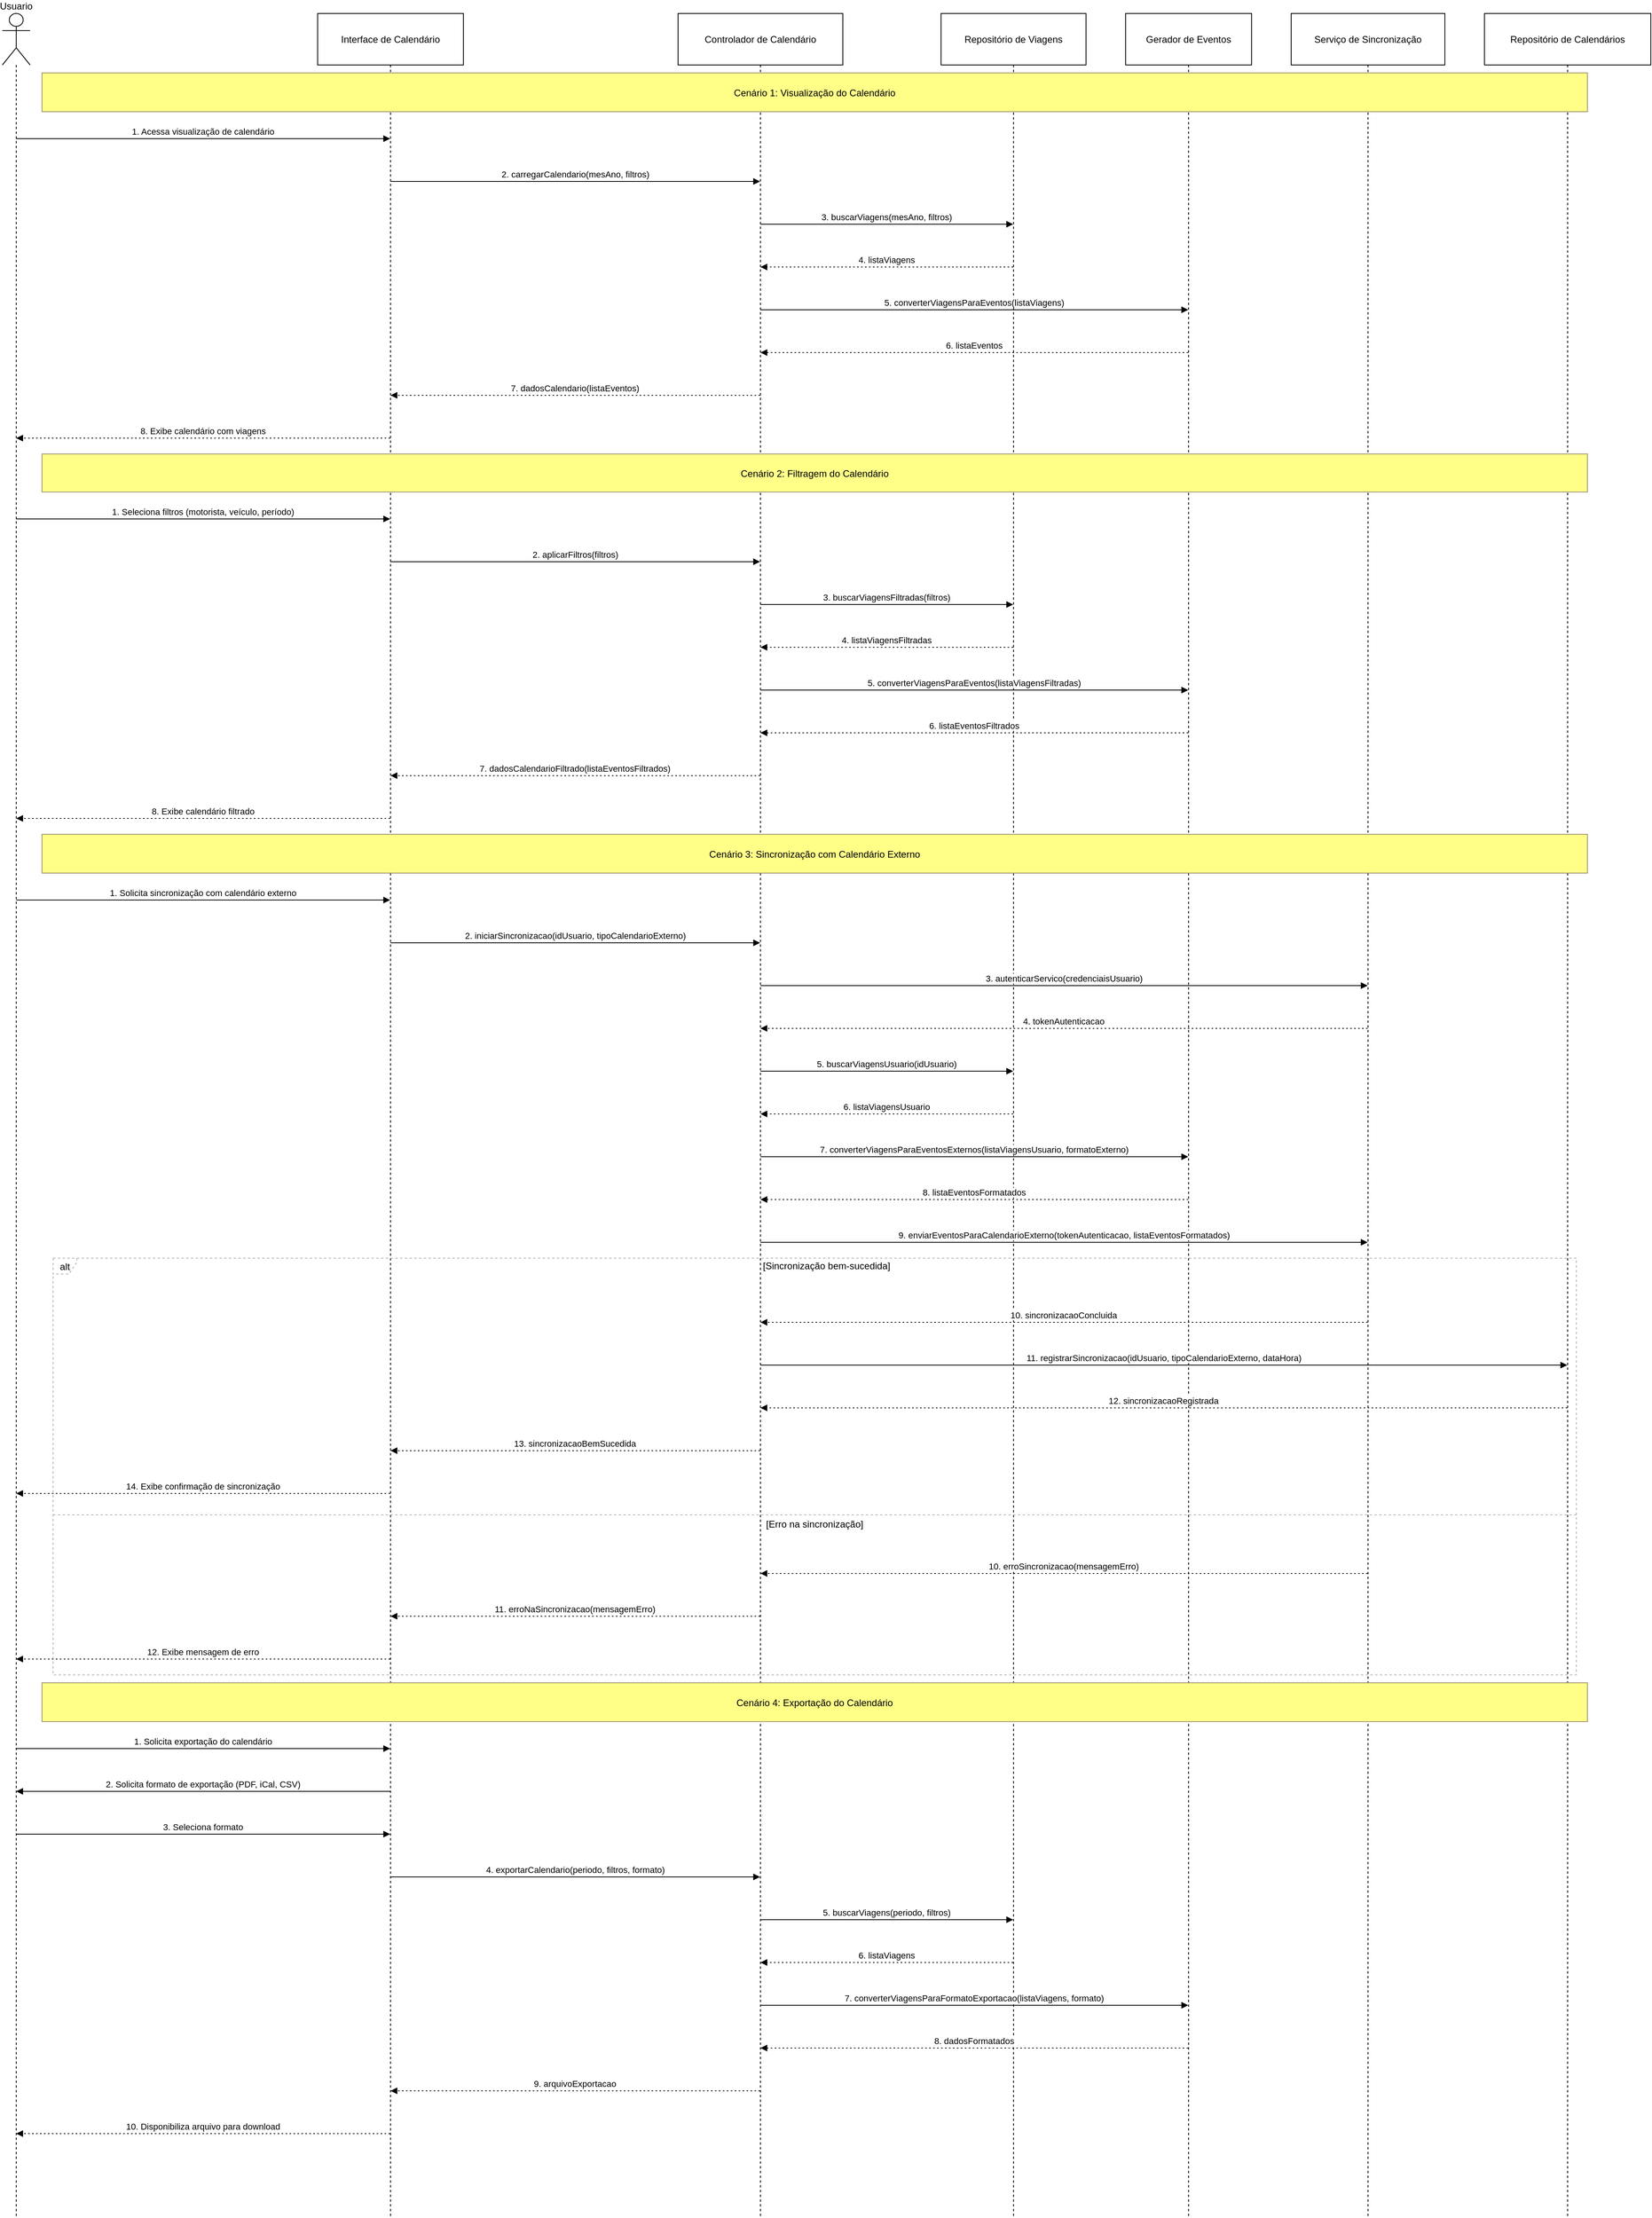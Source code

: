 <mxfile version="27.0.6">
  <diagram name="Página-1" id="O2qc2SWCC-NJ8-2ptpvJ">
    <mxGraphModel grid="1" page="1" gridSize="10" guides="1" tooltips="1" connect="1" arrows="1" fold="1" pageScale="1" pageWidth="827" pageHeight="1169" math="0" shadow="0">
      <root>
        <mxCell id="0" />
        <mxCell id="1" parent="0" />
        <mxCell id="tz_qRip3l-WuFztVWXmD-1" value="Usuario" style="shape=umlLifeline;perimeter=lifelinePerimeter;whiteSpace=wrap;container=1;dropTarget=0;collapsible=0;recursiveResize=0;outlineConnect=0;portConstraint=eastwest;newEdgeStyle={&quot;edgeStyle&quot;:&quot;elbowEdgeStyle&quot;,&quot;elbow&quot;:&quot;vertical&quot;,&quot;curved&quot;:0,&quot;rounded&quot;:0};participant=umlActor;verticalAlign=bottom;labelPosition=center;verticalLabelPosition=top;align=center;size=65;" vertex="1" parent="1">
          <mxGeometry x="20" y="20" width="35" height="2781" as="geometry" />
        </mxCell>
        <mxCell id="tz_qRip3l-WuFztVWXmD-2" value="Interface de Calendário" style="shape=umlLifeline;perimeter=lifelinePerimeter;whiteSpace=wrap;container=1;dropTarget=0;collapsible=0;recursiveResize=0;outlineConnect=0;portConstraint=eastwest;newEdgeStyle={&quot;edgeStyle&quot;:&quot;elbowEdgeStyle&quot;,&quot;elbow&quot;:&quot;vertical&quot;,&quot;curved&quot;:0,&quot;rounded&quot;:0};size=65;" vertex="1" parent="1">
          <mxGeometry x="418" y="20" width="184" height="2781" as="geometry" />
        </mxCell>
        <mxCell id="tz_qRip3l-WuFztVWXmD-3" value="Controlador de Calendário" style="shape=umlLifeline;perimeter=lifelinePerimeter;whiteSpace=wrap;container=1;dropTarget=0;collapsible=0;recursiveResize=0;outlineConnect=0;portConstraint=eastwest;newEdgeStyle={&quot;edgeStyle&quot;:&quot;elbowEdgeStyle&quot;,&quot;elbow&quot;:&quot;vertical&quot;,&quot;curved&quot;:0,&quot;rounded&quot;:0};size=65;" vertex="1" parent="1">
          <mxGeometry x="873" y="20" width="208" height="2781" as="geometry" />
        </mxCell>
        <mxCell id="tz_qRip3l-WuFztVWXmD-4" value="Repositório de Viagens" style="shape=umlLifeline;perimeter=lifelinePerimeter;whiteSpace=wrap;container=1;dropTarget=0;collapsible=0;recursiveResize=0;outlineConnect=0;portConstraint=eastwest;newEdgeStyle={&quot;edgeStyle&quot;:&quot;elbowEdgeStyle&quot;,&quot;elbow&quot;:&quot;vertical&quot;,&quot;curved&quot;:0,&quot;rounded&quot;:0};size=65;" vertex="1" parent="1">
          <mxGeometry x="1205" y="20" width="183" height="2781" as="geometry" />
        </mxCell>
        <mxCell id="tz_qRip3l-WuFztVWXmD-5" value="Gerador de Eventos" style="shape=umlLifeline;perimeter=lifelinePerimeter;whiteSpace=wrap;container=1;dropTarget=0;collapsible=0;recursiveResize=0;outlineConnect=0;portConstraint=eastwest;newEdgeStyle={&quot;edgeStyle&quot;:&quot;elbowEdgeStyle&quot;,&quot;elbow&quot;:&quot;vertical&quot;,&quot;curved&quot;:0,&quot;rounded&quot;:0};size=65;" vertex="1" parent="1">
          <mxGeometry x="1438" y="20" width="159" height="2781" as="geometry" />
        </mxCell>
        <mxCell id="tz_qRip3l-WuFztVWXmD-6" value="Serviço de Sincronização" style="shape=umlLifeline;perimeter=lifelinePerimeter;whiteSpace=wrap;container=1;dropTarget=0;collapsible=0;recursiveResize=0;outlineConnect=0;portConstraint=eastwest;newEdgeStyle={&quot;edgeStyle&quot;:&quot;elbowEdgeStyle&quot;,&quot;elbow&quot;:&quot;vertical&quot;,&quot;curved&quot;:0,&quot;rounded&quot;:0};size=65;" vertex="1" parent="1">
          <mxGeometry x="1647" y="20" width="194" height="2781" as="geometry" />
        </mxCell>
        <mxCell id="tz_qRip3l-WuFztVWXmD-7" value="Repositório de Calendários" style="shape=umlLifeline;perimeter=lifelinePerimeter;whiteSpace=wrap;container=1;dropTarget=0;collapsible=0;recursiveResize=0;outlineConnect=0;portConstraint=eastwest;newEdgeStyle={&quot;edgeStyle&quot;:&quot;elbowEdgeStyle&quot;,&quot;elbow&quot;:&quot;vertical&quot;,&quot;curved&quot;:0,&quot;rounded&quot;:0};size=65;" vertex="1" parent="1">
          <mxGeometry x="1891" y="20" width="210" height="2781" as="geometry" />
        </mxCell>
        <mxCell id="tz_qRip3l-WuFztVWXmD-8" value="alt" style="shape=umlFrame;dashed=1;pointerEvents=0;dropTarget=0;strokeColor=#B3B3B3;height=20;width=30" vertex="1" parent="1">
          <mxGeometry x="84" y="1591" width="1923" height="526" as="geometry" />
        </mxCell>
        <mxCell id="tz_qRip3l-WuFztVWXmD-9" value="[Sincronização bem-sucedida]" style="text;strokeColor=none;fillColor=none;align=center;verticalAlign=middle;whiteSpace=wrap;" vertex="1" parent="tz_qRip3l-WuFztVWXmD-8">
          <mxGeometry x="30" width="1893" height="20" as="geometry" />
        </mxCell>
        <mxCell id="tz_qRip3l-WuFztVWXmD-10" value="[Erro na sincronização]" style="shape=line;dashed=1;whiteSpace=wrap;verticalAlign=top;labelPosition=center;verticalLabelPosition=middle;align=center;strokeColor=#B3B3B3;" vertex="1" parent="tz_qRip3l-WuFztVWXmD-8">
          <mxGeometry y="322" width="1923" height="4" as="geometry" />
        </mxCell>
        <mxCell id="tz_qRip3l-WuFztVWXmD-11" value="1. Acessa visualização de calendário" style="verticalAlign=bottom;edgeStyle=elbowEdgeStyle;elbow=vertical;curved=0;rounded=0;endArrow=block;" edge="1" parent="1" source="tz_qRip3l-WuFztVWXmD-1" target="tz_qRip3l-WuFztVWXmD-2">
          <mxGeometry relative="1" as="geometry">
            <Array as="points">
              <mxPoint x="311" y="178" />
            </Array>
          </mxGeometry>
        </mxCell>
        <mxCell id="tz_qRip3l-WuFztVWXmD-12" value="2. carregarCalendario(mesAno, filtros)" style="verticalAlign=bottom;edgeStyle=elbowEdgeStyle;elbow=vertical;curved=0;rounded=0;endArrow=block;" edge="1" parent="1" source="tz_qRip3l-WuFztVWXmD-2" target="tz_qRip3l-WuFztVWXmD-3">
          <mxGeometry relative="1" as="geometry">
            <Array as="points">
              <mxPoint x="752" y="232" />
            </Array>
          </mxGeometry>
        </mxCell>
        <mxCell id="tz_qRip3l-WuFztVWXmD-13" value="3. buscarViagens(mesAno, filtros)" style="verticalAlign=bottom;edgeStyle=elbowEdgeStyle;elbow=vertical;curved=0;rounded=0;endArrow=block;" edge="1" parent="1" source="tz_qRip3l-WuFztVWXmD-3" target="tz_qRip3l-WuFztVWXmD-4">
          <mxGeometry relative="1" as="geometry">
            <Array as="points">
              <mxPoint x="1145" y="286" />
            </Array>
          </mxGeometry>
        </mxCell>
        <mxCell id="tz_qRip3l-WuFztVWXmD-14" value="4. listaViagens" style="verticalAlign=bottom;edgeStyle=elbowEdgeStyle;elbow=vertical;curved=0;rounded=0;dashed=1;dashPattern=2 3;endArrow=block;" edge="1" parent="1" source="tz_qRip3l-WuFztVWXmD-4" target="tz_qRip3l-WuFztVWXmD-3">
          <mxGeometry relative="1" as="geometry">
            <Array as="points">
              <mxPoint x="1148" y="340" />
            </Array>
          </mxGeometry>
        </mxCell>
        <mxCell id="tz_qRip3l-WuFztVWXmD-15" value="5. converterViagensParaEventos(listaViagens)" style="verticalAlign=bottom;edgeStyle=elbowEdgeStyle;elbow=vertical;curved=0;rounded=0;endArrow=block;" edge="1" parent="1" source="tz_qRip3l-WuFztVWXmD-3" target="tz_qRip3l-WuFztVWXmD-5">
          <mxGeometry relative="1" as="geometry">
            <Array as="points">
              <mxPoint x="1256" y="394" />
            </Array>
          </mxGeometry>
        </mxCell>
        <mxCell id="tz_qRip3l-WuFztVWXmD-16" value="6. listaEventos" style="verticalAlign=bottom;edgeStyle=elbowEdgeStyle;elbow=vertical;curved=0;rounded=0;dashed=1;dashPattern=2 3;endArrow=block;" edge="1" parent="1" source="tz_qRip3l-WuFztVWXmD-5" target="tz_qRip3l-WuFztVWXmD-3">
          <mxGeometry relative="1" as="geometry">
            <Array as="points">
              <mxPoint x="1259" y="448" />
            </Array>
          </mxGeometry>
        </mxCell>
        <mxCell id="tz_qRip3l-WuFztVWXmD-17" value="7. dadosCalendario(listaEventos)" style="verticalAlign=bottom;edgeStyle=elbowEdgeStyle;elbow=vertical;curved=0;rounded=0;dashed=1;dashPattern=2 3;endArrow=block;" edge="1" parent="1" source="tz_qRip3l-WuFztVWXmD-3" target="tz_qRip3l-WuFztVWXmD-2">
          <mxGeometry relative="1" as="geometry">
            <Array as="points">
              <mxPoint x="755" y="502" />
            </Array>
          </mxGeometry>
        </mxCell>
        <mxCell id="tz_qRip3l-WuFztVWXmD-18" value="8. Exibe calendário com viagens" style="verticalAlign=bottom;edgeStyle=elbowEdgeStyle;elbow=vertical;curved=0;rounded=0;dashed=1;dashPattern=2 3;endArrow=block;" edge="1" parent="1" source="tz_qRip3l-WuFztVWXmD-2" target="tz_qRip3l-WuFztVWXmD-1">
          <mxGeometry relative="1" as="geometry">
            <Array as="points">
              <mxPoint x="314" y="556" />
            </Array>
          </mxGeometry>
        </mxCell>
        <mxCell id="tz_qRip3l-WuFztVWXmD-19" value="1. Seleciona filtros (motorista, veículo, período)" style="verticalAlign=bottom;edgeStyle=elbowEdgeStyle;elbow=vertical;curved=0;rounded=0;endArrow=block;" edge="1" parent="1" source="tz_qRip3l-WuFztVWXmD-1" target="tz_qRip3l-WuFztVWXmD-2">
          <mxGeometry relative="1" as="geometry">
            <Array as="points">
              <mxPoint x="311" y="658" />
            </Array>
          </mxGeometry>
        </mxCell>
        <mxCell id="tz_qRip3l-WuFztVWXmD-20" value="2. aplicarFiltros(filtros)" style="verticalAlign=bottom;edgeStyle=elbowEdgeStyle;elbow=vertical;curved=0;rounded=0;endArrow=block;" edge="1" parent="1" source="tz_qRip3l-WuFztVWXmD-2" target="tz_qRip3l-WuFztVWXmD-3">
          <mxGeometry relative="1" as="geometry">
            <Array as="points">
              <mxPoint x="752" y="712" />
            </Array>
          </mxGeometry>
        </mxCell>
        <mxCell id="tz_qRip3l-WuFztVWXmD-21" value="3. buscarViagensFiltradas(filtros)" style="verticalAlign=bottom;edgeStyle=elbowEdgeStyle;elbow=vertical;curved=0;rounded=0;endArrow=block;" edge="1" parent="1" source="tz_qRip3l-WuFztVWXmD-3" target="tz_qRip3l-WuFztVWXmD-4">
          <mxGeometry relative="1" as="geometry">
            <Array as="points">
              <mxPoint x="1145" y="766" />
            </Array>
          </mxGeometry>
        </mxCell>
        <mxCell id="tz_qRip3l-WuFztVWXmD-22" value="4. listaViagensFiltradas" style="verticalAlign=bottom;edgeStyle=elbowEdgeStyle;elbow=vertical;curved=0;rounded=0;dashed=1;dashPattern=2 3;endArrow=block;" edge="1" parent="1" source="tz_qRip3l-WuFztVWXmD-4" target="tz_qRip3l-WuFztVWXmD-3">
          <mxGeometry relative="1" as="geometry">
            <Array as="points">
              <mxPoint x="1148" y="820" />
            </Array>
          </mxGeometry>
        </mxCell>
        <mxCell id="tz_qRip3l-WuFztVWXmD-23" value="5. converterViagensParaEventos(listaViagensFiltradas)" style="verticalAlign=bottom;edgeStyle=elbowEdgeStyle;elbow=vertical;curved=0;rounded=0;endArrow=block;" edge="1" parent="1" source="tz_qRip3l-WuFztVWXmD-3" target="tz_qRip3l-WuFztVWXmD-5">
          <mxGeometry relative="1" as="geometry">
            <Array as="points">
              <mxPoint x="1256" y="874" />
            </Array>
          </mxGeometry>
        </mxCell>
        <mxCell id="tz_qRip3l-WuFztVWXmD-24" value="6. listaEventosFiltrados" style="verticalAlign=bottom;edgeStyle=elbowEdgeStyle;elbow=vertical;curved=0;rounded=0;dashed=1;dashPattern=2 3;endArrow=block;" edge="1" parent="1" source="tz_qRip3l-WuFztVWXmD-5" target="tz_qRip3l-WuFztVWXmD-3">
          <mxGeometry relative="1" as="geometry">
            <Array as="points">
              <mxPoint x="1259" y="928" />
            </Array>
          </mxGeometry>
        </mxCell>
        <mxCell id="tz_qRip3l-WuFztVWXmD-25" value="7. dadosCalendarioFiltrado(listaEventosFiltrados)" style="verticalAlign=bottom;edgeStyle=elbowEdgeStyle;elbow=vertical;curved=0;rounded=0;dashed=1;dashPattern=2 3;endArrow=block;" edge="1" parent="1" source="tz_qRip3l-WuFztVWXmD-3" target="tz_qRip3l-WuFztVWXmD-2">
          <mxGeometry relative="1" as="geometry">
            <Array as="points">
              <mxPoint x="755" y="982" />
            </Array>
          </mxGeometry>
        </mxCell>
        <mxCell id="tz_qRip3l-WuFztVWXmD-26" value="8. Exibe calendário filtrado" style="verticalAlign=bottom;edgeStyle=elbowEdgeStyle;elbow=vertical;curved=0;rounded=0;dashed=1;dashPattern=2 3;endArrow=block;" edge="1" parent="1" source="tz_qRip3l-WuFztVWXmD-2" target="tz_qRip3l-WuFztVWXmD-1">
          <mxGeometry relative="1" as="geometry">
            <Array as="points">
              <mxPoint x="314" y="1036" />
            </Array>
          </mxGeometry>
        </mxCell>
        <mxCell id="tz_qRip3l-WuFztVWXmD-27" value="1. Solicita sincronização com calendário externo" style="verticalAlign=bottom;edgeStyle=elbowEdgeStyle;elbow=vertical;curved=0;rounded=0;endArrow=block;" edge="1" parent="1" source="tz_qRip3l-WuFztVWXmD-1" target="tz_qRip3l-WuFztVWXmD-2">
          <mxGeometry relative="1" as="geometry">
            <Array as="points">
              <mxPoint x="311" y="1139" />
            </Array>
          </mxGeometry>
        </mxCell>
        <mxCell id="tz_qRip3l-WuFztVWXmD-28" value="2. iniciarSincronizacao(idUsuario, tipoCalendarioExterno)" style="verticalAlign=bottom;edgeStyle=elbowEdgeStyle;elbow=vertical;curved=0;rounded=0;endArrow=block;" edge="1" parent="1" source="tz_qRip3l-WuFztVWXmD-2" target="tz_qRip3l-WuFztVWXmD-3">
          <mxGeometry relative="1" as="geometry">
            <Array as="points">
              <mxPoint x="752" y="1193" />
            </Array>
          </mxGeometry>
        </mxCell>
        <mxCell id="tz_qRip3l-WuFztVWXmD-29" value="3. autenticarServico(credenciaisUsuario)" style="verticalAlign=bottom;edgeStyle=elbowEdgeStyle;elbow=vertical;curved=0;rounded=0;endArrow=block;" edge="1" parent="1" source="tz_qRip3l-WuFztVWXmD-3" target="tz_qRip3l-WuFztVWXmD-6">
          <mxGeometry relative="1" as="geometry">
            <Array as="points">
              <mxPoint x="1369" y="1247" />
            </Array>
          </mxGeometry>
        </mxCell>
        <mxCell id="tz_qRip3l-WuFztVWXmD-30" value="4. tokenAutenticacao" style="verticalAlign=bottom;edgeStyle=elbowEdgeStyle;elbow=vertical;curved=0;rounded=0;dashed=1;dashPattern=2 3;endArrow=block;" edge="1" parent="1" source="tz_qRip3l-WuFztVWXmD-6" target="tz_qRip3l-WuFztVWXmD-3">
          <mxGeometry relative="1" as="geometry">
            <Array as="points">
              <mxPoint x="1372" y="1301" />
            </Array>
          </mxGeometry>
        </mxCell>
        <mxCell id="tz_qRip3l-WuFztVWXmD-31" value="5. buscarViagensUsuario(idUsuario)" style="verticalAlign=bottom;edgeStyle=elbowEdgeStyle;elbow=vertical;curved=0;rounded=0;endArrow=block;" edge="1" parent="1" source="tz_qRip3l-WuFztVWXmD-3" target="tz_qRip3l-WuFztVWXmD-4">
          <mxGeometry relative="1" as="geometry">
            <Array as="points">
              <mxPoint x="1145" y="1355" />
            </Array>
          </mxGeometry>
        </mxCell>
        <mxCell id="tz_qRip3l-WuFztVWXmD-32" value="6. listaViagensUsuario" style="verticalAlign=bottom;edgeStyle=elbowEdgeStyle;elbow=vertical;curved=0;rounded=0;dashed=1;dashPattern=2 3;endArrow=block;" edge="1" parent="1" source="tz_qRip3l-WuFztVWXmD-4" target="tz_qRip3l-WuFztVWXmD-3">
          <mxGeometry relative="1" as="geometry">
            <Array as="points">
              <mxPoint x="1148" y="1409" />
            </Array>
          </mxGeometry>
        </mxCell>
        <mxCell id="tz_qRip3l-WuFztVWXmD-33" value="7. converterViagensParaEventosExternos(listaViagensUsuario, formatoExterno)" style="verticalAlign=bottom;edgeStyle=elbowEdgeStyle;elbow=vertical;curved=0;rounded=0;endArrow=block;" edge="1" parent="1" source="tz_qRip3l-WuFztVWXmD-3" target="tz_qRip3l-WuFztVWXmD-5">
          <mxGeometry relative="1" as="geometry">
            <Array as="points">
              <mxPoint x="1263" y="1463" />
            </Array>
          </mxGeometry>
        </mxCell>
        <mxCell id="tz_qRip3l-WuFztVWXmD-34" value="8. listaEventosFormatados" style="verticalAlign=bottom;edgeStyle=elbowEdgeStyle;elbow=vertical;curved=0;rounded=0;dashed=1;dashPattern=2 3;endArrow=block;" edge="1" parent="1" source="tz_qRip3l-WuFztVWXmD-5" target="tz_qRip3l-WuFztVWXmD-3">
          <mxGeometry relative="1" as="geometry">
            <Array as="points">
              <mxPoint x="1259" y="1517" />
            </Array>
          </mxGeometry>
        </mxCell>
        <mxCell id="tz_qRip3l-WuFztVWXmD-35" value="9. enviarEventosParaCalendarioExterno(tokenAutenticacao, listaEventosFormatados)" style="verticalAlign=bottom;edgeStyle=elbowEdgeStyle;elbow=vertical;curved=0;rounded=0;endArrow=block;" edge="1" parent="1" source="tz_qRip3l-WuFztVWXmD-3" target="tz_qRip3l-WuFztVWXmD-6">
          <mxGeometry relative="1" as="geometry">
            <Array as="points">
              <mxPoint x="1369" y="1571" />
            </Array>
          </mxGeometry>
        </mxCell>
        <mxCell id="tz_qRip3l-WuFztVWXmD-36" value="10. sincronizacaoConcluida" style="verticalAlign=bottom;edgeStyle=elbowEdgeStyle;elbow=vertical;curved=0;rounded=0;dashed=1;dashPattern=2 3;endArrow=block;" edge="1" parent="1" source="tz_qRip3l-WuFztVWXmD-6" target="tz_qRip3l-WuFztVWXmD-3">
          <mxGeometry relative="1" as="geometry">
            <Array as="points">
              <mxPoint x="1372" y="1672" />
            </Array>
          </mxGeometry>
        </mxCell>
        <mxCell id="tz_qRip3l-WuFztVWXmD-37" value="11. registrarSincronizacao(idUsuario, tipoCalendarioExterno, dataHora)" style="verticalAlign=bottom;edgeStyle=elbowEdgeStyle;elbow=vertical;curved=0;rounded=0;endArrow=block;" edge="1" parent="1" source="tz_qRip3l-WuFztVWXmD-3" target="tz_qRip3l-WuFztVWXmD-7">
          <mxGeometry relative="1" as="geometry">
            <Array as="points">
              <mxPoint x="1495" y="1726" />
            </Array>
          </mxGeometry>
        </mxCell>
        <mxCell id="tz_qRip3l-WuFztVWXmD-38" value="12. sincronizacaoRegistrada" style="verticalAlign=bottom;edgeStyle=elbowEdgeStyle;elbow=vertical;curved=0;rounded=0;dashed=1;dashPattern=2 3;endArrow=block;" edge="1" parent="1" source="tz_qRip3l-WuFztVWXmD-7" target="tz_qRip3l-WuFztVWXmD-3">
          <mxGeometry relative="1" as="geometry">
            <Array as="points">
              <mxPoint x="1498" y="1780" />
            </Array>
          </mxGeometry>
        </mxCell>
        <mxCell id="tz_qRip3l-WuFztVWXmD-39" value="13. sincronizacaoBemSucedida" style="verticalAlign=bottom;edgeStyle=elbowEdgeStyle;elbow=vertical;curved=0;rounded=0;dashed=1;dashPattern=2 3;endArrow=block;" edge="1" parent="1" source="tz_qRip3l-WuFztVWXmD-3" target="tz_qRip3l-WuFztVWXmD-2">
          <mxGeometry relative="1" as="geometry">
            <Array as="points">
              <mxPoint x="755" y="1834" />
            </Array>
          </mxGeometry>
        </mxCell>
        <mxCell id="tz_qRip3l-WuFztVWXmD-40" value="14. Exibe confirmação de sincronização" style="verticalAlign=bottom;edgeStyle=elbowEdgeStyle;elbow=vertical;curved=0;rounded=0;dashed=1;dashPattern=2 3;endArrow=block;" edge="1" parent="1" source="tz_qRip3l-WuFztVWXmD-2" target="tz_qRip3l-WuFztVWXmD-1">
          <mxGeometry relative="1" as="geometry">
            <Array as="points">
              <mxPoint x="314" y="1888" />
            </Array>
          </mxGeometry>
        </mxCell>
        <mxCell id="tz_qRip3l-WuFztVWXmD-41" value="10. erroSincronizacao(mensagemErro)" style="verticalAlign=bottom;edgeStyle=elbowEdgeStyle;elbow=vertical;curved=0;rounded=0;dashed=1;dashPattern=2 3;endArrow=block;" edge="1" parent="1" source="tz_qRip3l-WuFztVWXmD-6" target="tz_qRip3l-WuFztVWXmD-3">
          <mxGeometry relative="1" as="geometry">
            <Array as="points">
              <mxPoint x="1372" y="1989" />
            </Array>
          </mxGeometry>
        </mxCell>
        <mxCell id="tz_qRip3l-WuFztVWXmD-42" value="11. erroNaSincronizacao(mensagemErro)" style="verticalAlign=bottom;edgeStyle=elbowEdgeStyle;elbow=vertical;curved=0;rounded=0;dashed=1;dashPattern=2 3;endArrow=block;" edge="1" parent="1" source="tz_qRip3l-WuFztVWXmD-3" target="tz_qRip3l-WuFztVWXmD-2">
          <mxGeometry relative="1" as="geometry">
            <Array as="points">
              <mxPoint x="755" y="2043" />
            </Array>
          </mxGeometry>
        </mxCell>
        <mxCell id="tz_qRip3l-WuFztVWXmD-43" value="12. Exibe mensagem de erro" style="verticalAlign=bottom;edgeStyle=elbowEdgeStyle;elbow=vertical;curved=0;rounded=0;dashed=1;dashPattern=2 3;endArrow=block;" edge="1" parent="1" source="tz_qRip3l-WuFztVWXmD-2" target="tz_qRip3l-WuFztVWXmD-1">
          <mxGeometry relative="1" as="geometry">
            <Array as="points">
              <mxPoint x="314" y="2097" />
            </Array>
          </mxGeometry>
        </mxCell>
        <mxCell id="tz_qRip3l-WuFztVWXmD-44" value="1. Solicita exportação do calendário" style="verticalAlign=bottom;edgeStyle=elbowEdgeStyle;elbow=vertical;curved=0;rounded=0;endArrow=block;" edge="1" parent="1" source="tz_qRip3l-WuFztVWXmD-1" target="tz_qRip3l-WuFztVWXmD-2">
          <mxGeometry relative="1" as="geometry">
            <Array as="points">
              <mxPoint x="311" y="2210" />
            </Array>
          </mxGeometry>
        </mxCell>
        <mxCell id="tz_qRip3l-WuFztVWXmD-45" value="2. Solicita formato de exportação (PDF, iCal, CSV)" style="verticalAlign=bottom;edgeStyle=elbowEdgeStyle;elbow=vertical;curved=0;rounded=0;endArrow=block;" edge="1" parent="1" source="tz_qRip3l-WuFztVWXmD-2" target="tz_qRip3l-WuFztVWXmD-1">
          <mxGeometry relative="1" as="geometry">
            <Array as="points">
              <mxPoint x="314" y="2264" />
            </Array>
          </mxGeometry>
        </mxCell>
        <mxCell id="tz_qRip3l-WuFztVWXmD-46" value="3. Seleciona formato" style="verticalAlign=bottom;edgeStyle=elbowEdgeStyle;elbow=vertical;curved=0;rounded=0;endArrow=block;" edge="1" parent="1" source="tz_qRip3l-WuFztVWXmD-1" target="tz_qRip3l-WuFztVWXmD-2">
          <mxGeometry relative="1" as="geometry">
            <Array as="points">
              <mxPoint x="311" y="2318" />
            </Array>
          </mxGeometry>
        </mxCell>
        <mxCell id="tz_qRip3l-WuFztVWXmD-47" value="4. exportarCalendario(periodo, filtros, formato)" style="verticalAlign=bottom;edgeStyle=elbowEdgeStyle;elbow=vertical;curved=0;rounded=0;endArrow=block;" edge="1" parent="1" source="tz_qRip3l-WuFztVWXmD-2" target="tz_qRip3l-WuFztVWXmD-3">
          <mxGeometry relative="1" as="geometry">
            <Array as="points">
              <mxPoint x="752" y="2372" />
            </Array>
          </mxGeometry>
        </mxCell>
        <mxCell id="tz_qRip3l-WuFztVWXmD-48" value="5. buscarViagens(periodo, filtros)" style="verticalAlign=bottom;edgeStyle=elbowEdgeStyle;elbow=vertical;curved=0;rounded=0;endArrow=block;" edge="1" parent="1" source="tz_qRip3l-WuFztVWXmD-3" target="tz_qRip3l-WuFztVWXmD-4">
          <mxGeometry relative="1" as="geometry">
            <Array as="points">
              <mxPoint x="1145" y="2426" />
            </Array>
          </mxGeometry>
        </mxCell>
        <mxCell id="tz_qRip3l-WuFztVWXmD-49" value="6. listaViagens" style="verticalAlign=bottom;edgeStyle=elbowEdgeStyle;elbow=vertical;curved=0;rounded=0;dashed=1;dashPattern=2 3;endArrow=block;" edge="1" parent="1" source="tz_qRip3l-WuFztVWXmD-4" target="tz_qRip3l-WuFztVWXmD-3">
          <mxGeometry relative="1" as="geometry">
            <Array as="points">
              <mxPoint x="1148" y="2480" />
            </Array>
          </mxGeometry>
        </mxCell>
        <mxCell id="tz_qRip3l-WuFztVWXmD-50" value="7. converterViagensParaFormatoExportacao(listaViagens, formato)" style="verticalAlign=bottom;edgeStyle=elbowEdgeStyle;elbow=vertical;curved=0;rounded=0;endArrow=block;" edge="1" parent="1" source="tz_qRip3l-WuFztVWXmD-3" target="tz_qRip3l-WuFztVWXmD-5">
          <mxGeometry relative="1" as="geometry">
            <Array as="points">
              <mxPoint x="1256" y="2534" />
            </Array>
          </mxGeometry>
        </mxCell>
        <mxCell id="tz_qRip3l-WuFztVWXmD-51" value="8. dadosFormatados" style="verticalAlign=bottom;edgeStyle=elbowEdgeStyle;elbow=vertical;curved=0;rounded=0;dashed=1;dashPattern=2 3;endArrow=block;" edge="1" parent="1" source="tz_qRip3l-WuFztVWXmD-5" target="tz_qRip3l-WuFztVWXmD-3">
          <mxGeometry relative="1" as="geometry">
            <Array as="points">
              <mxPoint x="1259" y="2588" />
            </Array>
          </mxGeometry>
        </mxCell>
        <mxCell id="tz_qRip3l-WuFztVWXmD-52" value="9. arquivoExportacao" style="verticalAlign=bottom;edgeStyle=elbowEdgeStyle;elbow=vertical;curved=0;rounded=0;dashed=1;dashPattern=2 3;endArrow=block;" edge="1" parent="1" source="tz_qRip3l-WuFztVWXmD-3" target="tz_qRip3l-WuFztVWXmD-2">
          <mxGeometry relative="1" as="geometry">
            <Array as="points">
              <mxPoint x="755" y="2642" />
            </Array>
          </mxGeometry>
        </mxCell>
        <mxCell id="tz_qRip3l-WuFztVWXmD-53" value="10. Disponibiliza arquivo para download" style="verticalAlign=bottom;edgeStyle=elbowEdgeStyle;elbow=vertical;curved=0;rounded=0;dashed=1;dashPattern=2 3;endArrow=block;" edge="1" parent="1" source="tz_qRip3l-WuFztVWXmD-2" target="tz_qRip3l-WuFztVWXmD-1">
          <mxGeometry relative="1" as="geometry">
            <Array as="points">
              <mxPoint x="314" y="2696" />
            </Array>
          </mxGeometry>
        </mxCell>
        <mxCell id="tz_qRip3l-WuFztVWXmD-54" value="Cenário 1: Visualização do Calendário" style="fillColor=#ffff88;strokeColor=#9E916F;" vertex="1" parent="1">
          <mxGeometry x="70" y="95" width="1951" height="49" as="geometry" />
        </mxCell>
        <mxCell id="tz_qRip3l-WuFztVWXmD-55" value="Cenário 2: Filtragem do Calendário" style="fillColor=#ffff88;strokeColor=#9E916F;" vertex="1" parent="1">
          <mxGeometry x="70" y="576" width="1951" height="48" as="geometry" />
        </mxCell>
        <mxCell id="tz_qRip3l-WuFztVWXmD-56" value="Cenário 3: Sincronização com Calendário Externo" style="fillColor=#ffff88;strokeColor=#9E916F;" vertex="1" parent="1">
          <mxGeometry x="70" y="1056" width="1951" height="49" as="geometry" />
        </mxCell>
        <mxCell id="tz_qRip3l-WuFztVWXmD-57" value="Cenário 4: Exportação do Calendário" style="fillColor=#ffff88;strokeColor=#9E916F;" vertex="1" parent="1">
          <mxGeometry x="70" y="2127" width="1951" height="49" as="geometry" />
        </mxCell>
      </root>
    </mxGraphModel>
  </diagram>
</mxfile>
